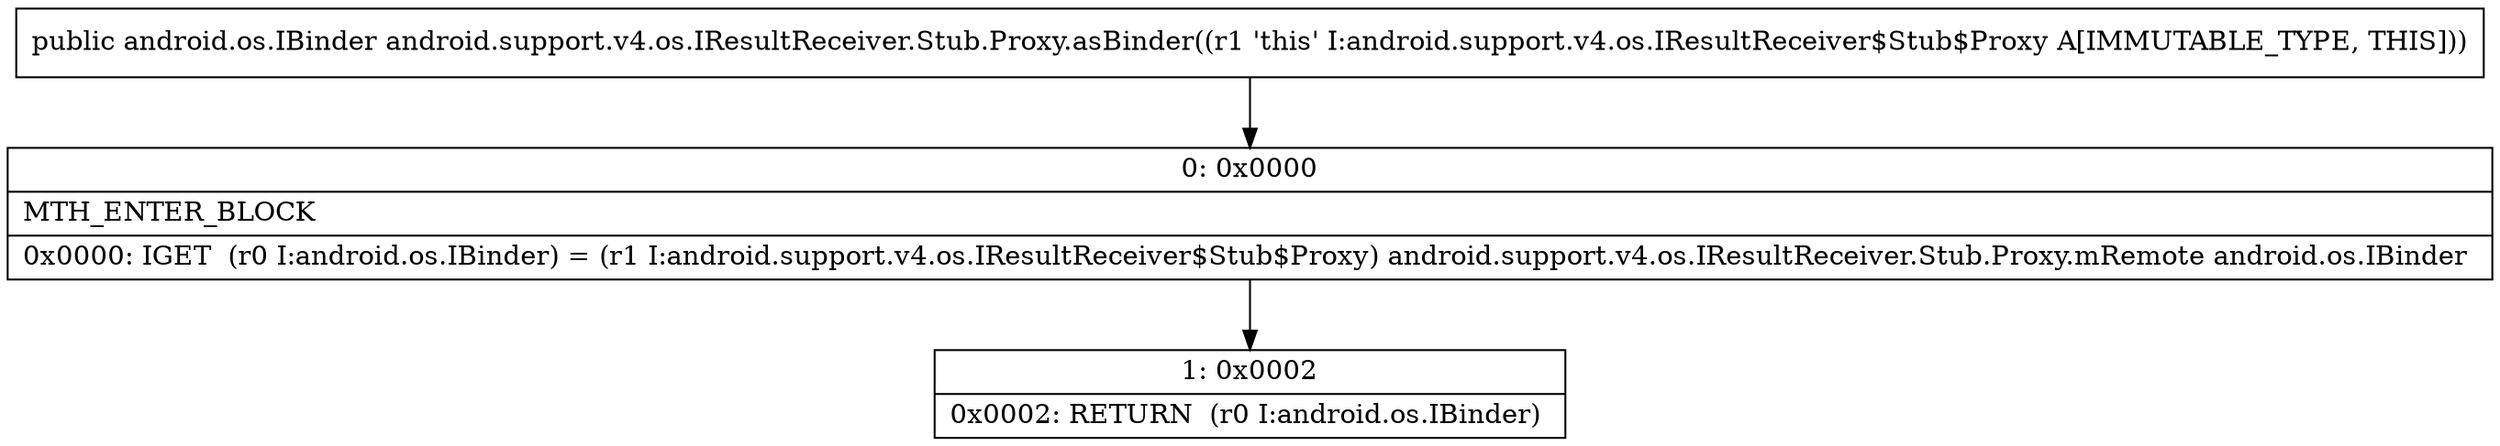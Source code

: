 digraph "CFG forandroid.support.v4.os.IResultReceiver.Stub.Proxy.asBinder()Landroid\/os\/IBinder;" {
Node_0 [shape=record,label="{0\:\ 0x0000|MTH_ENTER_BLOCK\l|0x0000: IGET  (r0 I:android.os.IBinder) = (r1 I:android.support.v4.os.IResultReceiver$Stub$Proxy) android.support.v4.os.IResultReceiver.Stub.Proxy.mRemote android.os.IBinder \l}"];
Node_1 [shape=record,label="{1\:\ 0x0002|0x0002: RETURN  (r0 I:android.os.IBinder) \l}"];
MethodNode[shape=record,label="{public android.os.IBinder android.support.v4.os.IResultReceiver.Stub.Proxy.asBinder((r1 'this' I:android.support.v4.os.IResultReceiver$Stub$Proxy A[IMMUTABLE_TYPE, THIS])) }"];
MethodNode -> Node_0;
Node_0 -> Node_1;
}


